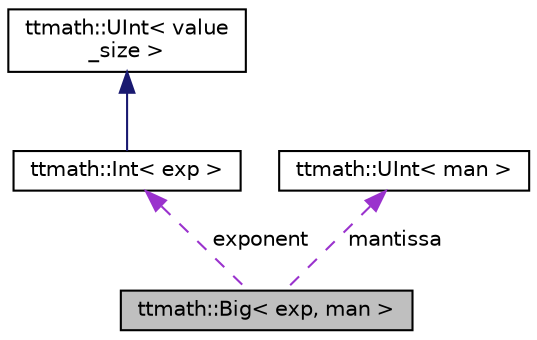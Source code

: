 digraph "ttmath::Big&lt; exp, man &gt;"
{
 // LATEX_PDF_SIZE
  edge [fontname="Helvetica",fontsize="10",labelfontname="Helvetica",labelfontsize="10"];
  node [fontname="Helvetica",fontsize="10",shape=record];
  Node1 [label="ttmath::Big\< exp, man \>",height=0.2,width=0.4,color="black", fillcolor="grey75", style="filled", fontcolor="black",tooltip="Big implements the floating point numbers."];
  Node2 -> Node1 [dir="back",color="darkorchid3",fontsize="10",style="dashed",label=" exponent" ,fontname="Helvetica"];
  Node2 [label="ttmath::Int\< exp \>",height=0.2,width=0.4,color="black", fillcolor="white", style="filled",URL="$classttmath_1_1_int.html",tooltip=" "];
  Node3 -> Node2 [dir="back",color="midnightblue",fontsize="10",style="solid",fontname="Helvetica"];
  Node3 [label="ttmath::UInt\< value\l_size \>",height=0.2,width=0.4,color="black", fillcolor="white", style="filled",URL="$classttmath_1_1_u_int.html",tooltip="UInt implements a big integer value without a sign."];
  Node4 -> Node1 [dir="back",color="darkorchid3",fontsize="10",style="dashed",label=" mantissa" ,fontname="Helvetica"];
  Node4 [label="ttmath::UInt\< man \>",height=0.2,width=0.4,color="black", fillcolor="white", style="filled",URL="$classttmath_1_1_u_int.html",tooltip=" "];
}
